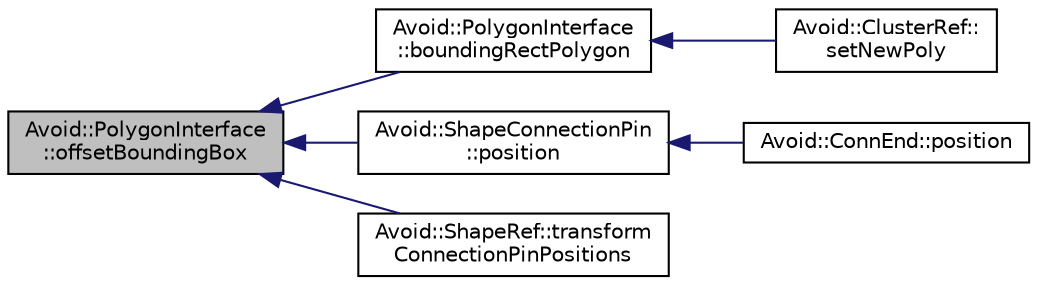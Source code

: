 digraph "Avoid::PolygonInterface::offsetBoundingBox"
{
  edge [fontname="Helvetica",fontsize="10",labelfontname="Helvetica",labelfontsize="10"];
  node [fontname="Helvetica",fontsize="10",shape=record];
  rankdir="LR";
  Node1 [label="Avoid::PolygonInterface\l::offsetBoundingBox",height=0.2,width=0.4,color="black", fillcolor="grey75", style="filled", fontcolor="black"];
  Node1 -> Node2 [dir="back",color="midnightblue",fontsize="10",style="solid",fontname="Helvetica"];
  Node2 [label="Avoid::PolygonInterface\l::boundingRectPolygon",height=0.2,width=0.4,color="black", fillcolor="white", style="filled",URL="$classAvoid_1_1PolygonInterface.html#ae1f5a611c54292d95b37d3abd9b80804",tooltip="Returns the bounding rectangle for this polygon. "];
  Node2 -> Node3 [dir="back",color="midnightblue",fontsize="10",style="solid",fontname="Helvetica"];
  Node3 [label="Avoid::ClusterRef::\lsetNewPoly",height=0.2,width=0.4,color="black", fillcolor="white", style="filled",URL="$classAvoid_1_1ClusterRef.html#a8bdf3a48e06ae25ae25121e781522f5f",tooltip="Update the polygon boundary for this cluster. "];
  Node1 -> Node4 [dir="back",color="midnightblue",fontsize="10",style="solid",fontname="Helvetica"];
  Node4 [label="Avoid::ShapeConnectionPin\l::position",height=0.2,width=0.4,color="black", fillcolor="white", style="filled",URL="$classAvoid_1_1ShapeConnectionPin.html#ad2b8489330ed961df41adad3e4a5f88d",tooltip="Returns the position of this connection pin. "];
  Node4 -> Node5 [dir="back",color="midnightblue",fontsize="10",style="solid",fontname="Helvetica"];
  Node5 [label="Avoid::ConnEnd::position",height=0.2,width=0.4,color="black", fillcolor="white", style="filled",URL="$classAvoid_1_1ConnEnd.html#a76b8fc2d233cff0925b0fa3fc47e61d8",tooltip="Returns the position of this connector endpoint. "];
  Node1 -> Node6 [dir="back",color="midnightblue",fontsize="10",style="solid",fontname="Helvetica"];
  Node6 [label="Avoid::ShapeRef::transform\lConnectionPinPositions",height=0.2,width=0.4,color="black", fillcolor="white", style="filled",URL="$classAvoid_1_1ShapeRef.html#a27cc39cd041b6358705481f1f00066bf",tooltip="Adjusts all of the shape&#39;s connection pin positions and visibility directions for a given transformat..."];
}
